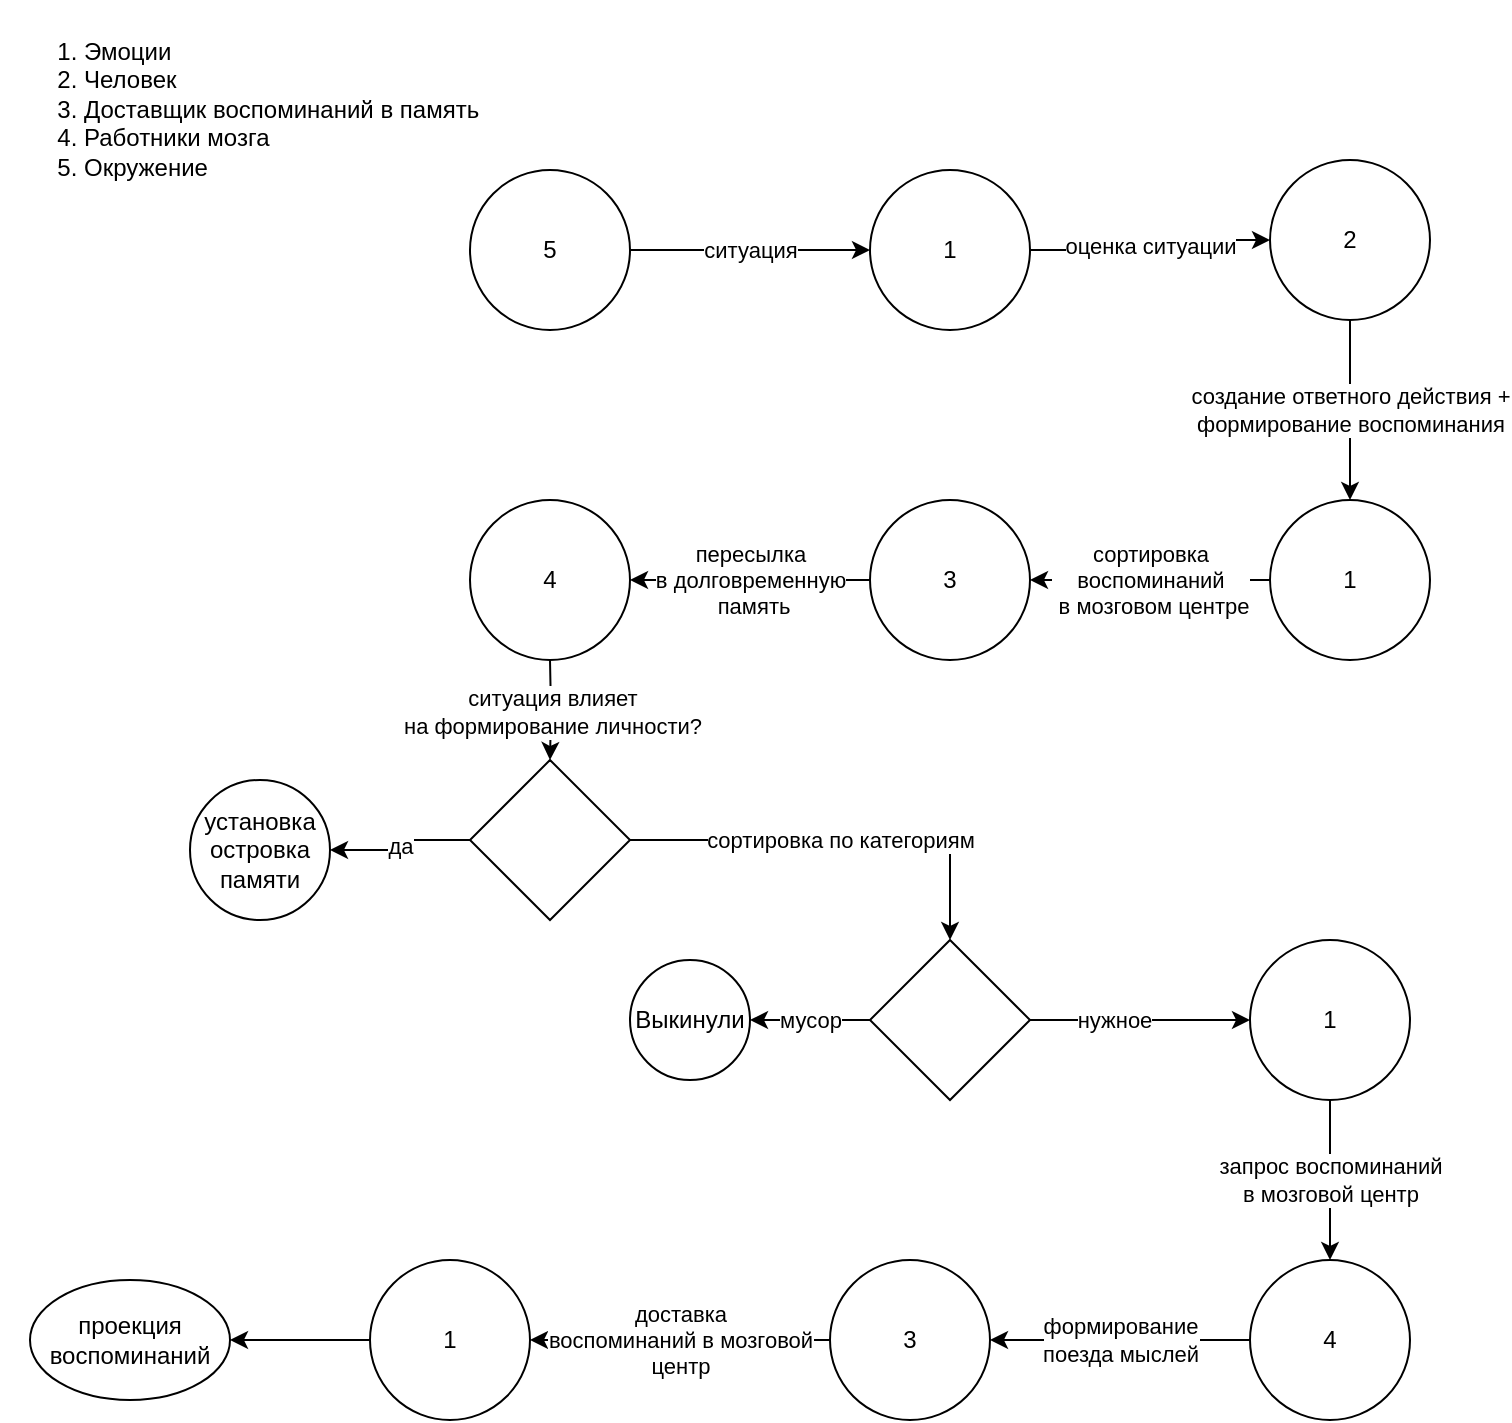 <mxfile version="14.3.2" type="github" pages="2"><diagram id="4DiQz8iv0jQuw5s-NedF" name="Page-1"><mxGraphModel dx="595" dy="803" grid="1" gridSize="10" guides="1" tooltips="1" connect="1" arrows="1" fold="1" page="1" pageScale="1" pageWidth="827" pageHeight="1169" math="0" shadow="0"><root><mxCell id="0"/><mxCell id="1" parent="0"/><mxCell id="4_OaVnUsonzPF34sOuJZ-83" value="ситуация" style="edgeStyle=orthogonalEdgeStyle;rounded=0;orthogonalLoop=1;jettySize=auto;html=1;" parent="1" source="4_OaVnUsonzPF34sOuJZ-84" target="4_OaVnUsonzPF34sOuJZ-86" edge="1"><mxGeometry relative="1" as="geometry"/></mxCell><mxCell id="4_OaVnUsonzPF34sOuJZ-84" value="5" style="ellipse;whiteSpace=wrap;html=1;aspect=fixed;" parent="1" vertex="1"><mxGeometry x="1120" y="405" width="80" height="80" as="geometry"/></mxCell><mxCell id="4_OaVnUsonzPF34sOuJZ-85" value="оценка ситуации" style="edgeStyle=orthogonalEdgeStyle;rounded=0;orthogonalLoop=1;jettySize=auto;html=1;" parent="1" source="4_OaVnUsonzPF34sOuJZ-86" target="4_OaVnUsonzPF34sOuJZ-88" edge="1"><mxGeometry relative="1" as="geometry"/></mxCell><mxCell id="4_OaVnUsonzPF34sOuJZ-86" value="1" style="ellipse;whiteSpace=wrap;html=1;aspect=fixed;" parent="1" vertex="1"><mxGeometry x="1320" y="405" width="80" height="80" as="geometry"/></mxCell><mxCell id="4_OaVnUsonzPF34sOuJZ-87" value="создание ответного действия + &lt;br&gt;формирование воспоминания" style="edgeStyle=orthogonalEdgeStyle;rounded=0;orthogonalLoop=1;jettySize=auto;html=1;" parent="1" source="4_OaVnUsonzPF34sOuJZ-88" target="4_OaVnUsonzPF34sOuJZ-90" edge="1"><mxGeometry relative="1" as="geometry"/></mxCell><mxCell id="4_OaVnUsonzPF34sOuJZ-88" value="2" style="ellipse;whiteSpace=wrap;html=1;aspect=fixed;" parent="1" vertex="1"><mxGeometry x="1520" y="400" width="80" height="80" as="geometry"/></mxCell><mxCell id="4_OaVnUsonzPF34sOuJZ-89" value="сортировка &lt;br&gt;воспоминаний&lt;br&gt;&amp;nbsp;в мозговом центре" style="edgeStyle=orthogonalEdgeStyle;rounded=0;orthogonalLoop=1;jettySize=auto;html=1;" parent="1" source="4_OaVnUsonzPF34sOuJZ-90" target="4_OaVnUsonzPF34sOuJZ-92" edge="1"><mxGeometry relative="1" as="geometry"/></mxCell><mxCell id="4_OaVnUsonzPF34sOuJZ-90" value="1" style="ellipse;whiteSpace=wrap;html=1;aspect=fixed;" parent="1" vertex="1"><mxGeometry x="1520" y="570" width="80" height="80" as="geometry"/></mxCell><mxCell id="4_OaVnUsonzPF34sOuJZ-91" value="пересылка &lt;br&gt;в долговременную&lt;br&gt;&amp;nbsp;память" style="edgeStyle=orthogonalEdgeStyle;rounded=0;orthogonalLoop=1;jettySize=auto;html=1;" parent="1" source="4_OaVnUsonzPF34sOuJZ-92" target="4_OaVnUsonzPF34sOuJZ-94" edge="1"><mxGeometry relative="1" as="geometry"><mxPoint x="1240" y="605" as="targetPoint"/></mxGeometry></mxCell><mxCell id="4_OaVnUsonzPF34sOuJZ-92" value="3" style="ellipse;whiteSpace=wrap;html=1;aspect=fixed;" parent="1" vertex="1"><mxGeometry x="1320" y="570" width="80" height="80" as="geometry"/></mxCell><mxCell id="4_OaVnUsonzPF34sOuJZ-94" value="4" style="ellipse;whiteSpace=wrap;html=1;aspect=fixed;" parent="1" vertex="1"><mxGeometry x="1120" y="570" width="80" height="80" as="geometry"/></mxCell><mxCell id="4_OaVnUsonzPF34sOuJZ-95" value="&lt;ol&gt;&lt;li&gt;Эмоции&lt;/li&gt;&lt;li&gt;Человек&lt;/li&gt;&lt;li&gt;Доставщик воспоминаний в память&lt;/li&gt;&lt;li&gt;Работники мозга&lt;/li&gt;&lt;li&gt;Окружение&lt;/li&gt;&lt;/ol&gt;" style="text;html=1;strokeColor=none;fillColor=none;align=left;verticalAlign=top;whiteSpace=wrap;rounded=0;" parent="1" vertex="1"><mxGeometry x="885" y="320" width="260" height="110" as="geometry"/></mxCell><mxCell id="OEJlp9YMuyXQGEyGMVvI-7" value="да" style="edgeStyle=orthogonalEdgeStyle;rounded=0;orthogonalLoop=1;jettySize=auto;html=1;exitX=0;exitY=0.5;exitDx=0;exitDy=0;" parent="1" source="OEJlp9YMuyXQGEyGMVvI-9" target="OEJlp9YMuyXQGEyGMVvI-8" edge="1"><mxGeometry relative="1" as="geometry"><mxPoint x="1120" y="725" as="sourcePoint"/></mxGeometry></mxCell><mxCell id="OEJlp9YMuyXQGEyGMVvI-8" value="установка островка памяти" style="ellipse;whiteSpace=wrap;html=1;" parent="1" vertex="1"><mxGeometry x="980" y="710" width="70" height="70" as="geometry"/></mxCell><mxCell id="OEJlp9YMuyXQGEyGMVvI-9" value="" style="rhombus;whiteSpace=wrap;html=1;" parent="1" vertex="1"><mxGeometry x="1120" y="700" width="80" height="80" as="geometry"/></mxCell><mxCell id="OEJlp9YMuyXQGEyGMVvI-10" value="ситуация влияет &lt;br&gt;на формирование личности?" style="edgeStyle=orthogonalEdgeStyle;rounded=0;orthogonalLoop=1;jettySize=auto;html=1;entryX=0.5;entryY=0;entryDx=0;entryDy=0;exitX=0.5;exitY=1;exitDx=0;exitDy=0;" parent="1" target="OEJlp9YMuyXQGEyGMVvI-9" edge="1"><mxGeometry relative="1" as="geometry"><mxPoint x="1160" y="650" as="sourcePoint"/><mxPoint x="1230.5" y="720" as="targetPoint"/></mxGeometry></mxCell><mxCell id="OEJlp9YMuyXQGEyGMVvI-16" value="сортировка по категориям" style="edgeStyle=orthogonalEdgeStyle;rounded=0;orthogonalLoop=1;jettySize=auto;html=1;entryX=0.5;entryY=0;entryDx=0;entryDy=0;exitX=1;exitY=0.5;exitDx=0;exitDy=0;" parent="1" source="OEJlp9YMuyXQGEyGMVvI-9" target="OEJlp9YMuyXQGEyGMVvI-20" edge="1"><mxGeometry relative="1" as="geometry"><mxPoint x="1269.5" y="740" as="sourcePoint"/><mxPoint x="1269.5" y="820" as="targetPoint"/></mxGeometry></mxCell><mxCell id="OEJlp9YMuyXQGEyGMVvI-17" value="нужное" style="edgeStyle=orthogonalEdgeStyle;rounded=0;orthogonalLoop=1;jettySize=auto;html=1;exitX=1;exitY=0.5;exitDx=0;exitDy=0;entryX=0;entryY=0.5;entryDx=0;entryDy=0;" parent="1" source="OEJlp9YMuyXQGEyGMVvI-20" target="OEJlp9YMuyXQGEyGMVvI-21" edge="1"><mxGeometry x="-0.25" relative="1" as="geometry"><mxPoint x="1360" y="815" as="sourcePoint"/><mxPoint x="1440" y="830" as="targetPoint"/><mxPoint as="offset"/></mxGeometry></mxCell><mxCell id="OEJlp9YMuyXQGEyGMVvI-18" value="мусор" style="edgeStyle=orthogonalEdgeStyle;rounded=0;orthogonalLoop=1;jettySize=auto;html=1;exitX=0;exitY=0.5;exitDx=0;exitDy=0;" parent="1" source="OEJlp9YMuyXQGEyGMVvI-20" target="OEJlp9YMuyXQGEyGMVvI-19" edge="1"><mxGeometry relative="1" as="geometry"><mxPoint x="1280" y="815" as="sourcePoint"/></mxGeometry></mxCell><mxCell id="OEJlp9YMuyXQGEyGMVvI-19" value="Выкинули" style="ellipse;whiteSpace=wrap;html=1;" parent="1" vertex="1"><mxGeometry x="1200" y="800" width="60" height="60" as="geometry"/></mxCell><mxCell id="OEJlp9YMuyXQGEyGMVvI-20" value="" style="rhombus;whiteSpace=wrap;html=1;" parent="1" vertex="1"><mxGeometry x="1320" y="790" width="80" height="80" as="geometry"/></mxCell><mxCell id="OEJlp9YMuyXQGEyGMVvI-21" value="1" style="ellipse;whiteSpace=wrap;html=1;aspect=fixed;" parent="1" vertex="1"><mxGeometry x="1510" y="790" width="80" height="80" as="geometry"/></mxCell><mxCell id="OEJlp9YMuyXQGEyGMVvI-22" value="запрос воспоминаний&lt;br&gt;в мозговой центр" style="edgeStyle=orthogonalEdgeStyle;rounded=0;orthogonalLoop=1;jettySize=auto;html=1;exitX=0.5;exitY=1;exitDx=0;exitDy=0;entryX=0;entryY=0.5;entryDx=0;entryDy=0;" parent="1" source="OEJlp9YMuyXQGEyGMVvI-21" target="OEJlp9YMuyXQGEyGMVvI-23" edge="1"><mxGeometry relative="1" as="geometry"><mxPoint x="1370" y="840" as="sourcePoint"/><mxPoint x="1560" y="930" as="targetPoint"/><mxPoint as="offset"/></mxGeometry></mxCell><mxCell id="OEJlp9YMuyXQGEyGMVvI-23" value="4" style="ellipse;whiteSpace=wrap;html=1;aspect=fixed;direction=south;" parent="1" vertex="1"><mxGeometry x="1510" y="950" width="80" height="80" as="geometry"/></mxCell><mxCell id="OEJlp9YMuyXQGEyGMVvI-25" value="формирование &lt;br&gt;поезда мыслей" style="edgeStyle=orthogonalEdgeStyle;rounded=0;orthogonalLoop=1;jettySize=auto;html=1;exitX=0.5;exitY=1;exitDx=0;exitDy=0;entryX=0.5;entryY=0;entryDx=0;entryDy=0;" parent="1" source="OEJlp9YMuyXQGEyGMVvI-23" target="OEJlp9YMuyXQGEyGMVvI-26" edge="1"><mxGeometry relative="1" as="geometry"><mxPoint x="1380" y="990" as="targetPoint"/><mxPoint x="1340" y="630" as="sourcePoint"/><mxPoint as="offset"/></mxGeometry></mxCell><mxCell id="OEJlp9YMuyXQGEyGMVvI-26" value="3" style="ellipse;whiteSpace=wrap;html=1;aspect=fixed;direction=south;" parent="1" vertex="1"><mxGeometry x="1300" y="950" width="80" height="80" as="geometry"/></mxCell><mxCell id="OEJlp9YMuyXQGEyGMVvI-27" value="доставка &lt;br&gt;воспоминаний в мозговой&lt;br&gt;центр" style="edgeStyle=orthogonalEdgeStyle;rounded=0;orthogonalLoop=1;jettySize=auto;html=1;exitX=0.5;exitY=1;exitDx=0;exitDy=0;entryX=1;entryY=0.5;entryDx=0;entryDy=0;" parent="1" source="OEJlp9YMuyXQGEyGMVvI-26" target="OEJlp9YMuyXQGEyGMVvI-28" edge="1"><mxGeometry relative="1" as="geometry"><mxPoint x="1150" y="990" as="targetPoint"/><mxPoint x="1130" y="630" as="sourcePoint"/><mxPoint as="offset"/></mxGeometry></mxCell><mxCell id="OEJlp9YMuyXQGEyGMVvI-28" value="1" style="ellipse;whiteSpace=wrap;html=1;aspect=fixed;" parent="1" vertex="1"><mxGeometry x="1070" y="950" width="80" height="80" as="geometry"/></mxCell><mxCell id="OEJlp9YMuyXQGEyGMVvI-29" value="проекция воспоминаний" style="ellipse;whiteSpace=wrap;html=1;" parent="1" vertex="1"><mxGeometry x="900" y="960" width="100" height="60" as="geometry"/></mxCell><mxCell id="OEJlp9YMuyXQGEyGMVvI-30" value="" style="edgeStyle=orthogonalEdgeStyle;rounded=0;orthogonalLoop=1;jettySize=auto;html=1;exitX=0;exitY=0.5;exitDx=0;exitDy=0;entryX=1;entryY=0.5;entryDx=0;entryDy=0;" parent="1" source="OEJlp9YMuyXQGEyGMVvI-28" target="OEJlp9YMuyXQGEyGMVvI-29" edge="1"><mxGeometry x="-0.067" relative="1" as="geometry"><mxPoint x="1160" y="1000" as="targetPoint"/><mxPoint x="1310" y="1000" as="sourcePoint"/><mxPoint as="offset"/></mxGeometry></mxCell></root></mxGraphModel></diagram><diagram id="_96XcZxO7OwT9sEOKZJD" name="Page-2"><mxGraphModel dx="1502" dy="632" grid="1" gridSize="10" guides="1" tooltips="1" connect="1" arrows="1" fold="1" page="1" pageScale="1" pageWidth="827" pageHeight="1169" math="0" shadow="0"><root><mxCell id="Cl8Ec8ZEMc3gy8PCs_Au-0"/><mxCell id="Cl8Ec8ZEMc3gy8PCs_Au-1" parent="Cl8Ec8ZEMc3gy8PCs_Au-0"/><mxCell id="ovsshqce6XADDTT6yqjE-0" style="edgeStyle=orthogonalEdgeStyle;rounded=0;orthogonalLoop=1;jettySize=auto;html=1;entryX=0;entryY=0.5;entryDx=0;entryDy=0;" edge="1" parent="Cl8Ec8ZEMc3gy8PCs_Au-1" source="ovsshqce6XADDTT6yqjE-4" target="ovsshqce6XADDTT6yqjE-23"><mxGeometry relative="1" as="geometry"><Array as="points"><mxPoint x="520" y="190"/><mxPoint x="520" y="300"/></Array></mxGeometry></mxCell><mxCell id="ovsshqce6XADDTT6yqjE-1" style="edgeStyle=orthogonalEdgeStyle;rounded=0;orthogonalLoop=1;jettySize=auto;html=1;entryX=0;entryY=0.5;entryDx=0;entryDy=0;" edge="1" parent="Cl8Ec8ZEMc3gy8PCs_Au-1" source="ovsshqce6XADDTT6yqjE-4" target="ovsshqce6XADDTT6yqjE-26"><mxGeometry relative="1" as="geometry"><Array as="points"><mxPoint x="504" y="190"/><mxPoint x="504" y="165"/></Array></mxGeometry></mxCell><mxCell id="ovsshqce6XADDTT6yqjE-2" style="edgeStyle=orthogonalEdgeStyle;rounded=0;orthogonalLoop=1;jettySize=auto;html=1;entryX=0;entryY=0.5;entryDx=0;entryDy=0;" edge="1" parent="Cl8Ec8ZEMc3gy8PCs_Au-1" target="ovsshqce6XADDTT6yqjE-24"><mxGeometry relative="1" as="geometry"><mxPoint x="470" y="190" as="sourcePoint"/><Array as="points"><mxPoint x="520" y="190"/><mxPoint x="520" y="240"/></Array></mxGeometry></mxCell><mxCell id="ovsshqce6XADDTT6yqjE-3" style="edgeStyle=orthogonalEdgeStyle;rounded=0;orthogonalLoop=1;jettySize=auto;html=1;entryX=0;entryY=0.5;entryDx=0;entryDy=0;" edge="1" parent="Cl8Ec8ZEMc3gy8PCs_Au-1" source="ovsshqce6XADDTT6yqjE-4" target="ovsshqce6XADDTT6yqjE-22"><mxGeometry relative="1" as="geometry"><Array as="points"><mxPoint x="504" y="190"/><mxPoint x="504" y="110"/></Array></mxGeometry></mxCell><mxCell id="ovsshqce6XADDTT6yqjE-4" value="Эмоции&lt;br&gt;" style="shape=umlActor;verticalLabelPosition=bottom;verticalAlign=top;html=1;outlineConnect=0;" vertex="1" parent="Cl8Ec8ZEMc3gy8PCs_Au-1"><mxGeometry x="414" y="150" width="30" height="60" as="geometry"/></mxCell><mxCell id="ovsshqce6XADDTT6yqjE-5" style="edgeStyle=orthogonalEdgeStyle;rounded=0;orthogonalLoop=1;jettySize=auto;html=1;entryX=1;entryY=0.5;entryDx=0;entryDy=0;" edge="1" parent="Cl8Ec8ZEMc3gy8PCs_Au-1" source="ovsshqce6XADDTT6yqjE-6" target="ovsshqce6XADDTT6yqjE-23"><mxGeometry relative="1" as="geometry"/></mxCell><mxCell id="ovsshqce6XADDTT6yqjE-6" value="гг" style="shape=umlActor;verticalLabelPosition=bottom;verticalAlign=top;html=1;outlineConnect=0;" vertex="1" parent="Cl8Ec8ZEMc3gy8PCs_Au-1"><mxGeometry x="810" y="215" width="30" height="60" as="geometry"/></mxCell><mxCell id="ovsshqce6XADDTT6yqjE-7" style="edgeStyle=orthogonalEdgeStyle;rounded=0;orthogonalLoop=1;jettySize=auto;html=1;exitX=0;exitY=0.333;exitDx=0;exitDy=0;exitPerimeter=0;entryX=1;entryY=0.5;entryDx=0;entryDy=0;" edge="1" parent="Cl8Ec8ZEMc3gy8PCs_Au-1" source="ovsshqce6XADDTT6yqjE-11" target="ovsshqce6XADDTT6yqjE-12"><mxGeometry relative="1" as="geometry"><Array as="points"><mxPoint x="810" y="340"/><mxPoint x="760" y="340"/><mxPoint x="760" y="355"/></Array></mxGeometry></mxCell><mxCell id="ovsshqce6XADDTT6yqjE-8" style="edgeStyle=orthogonalEdgeStyle;rounded=0;orthogonalLoop=1;jettySize=auto;html=1;entryX=1;entryY=0.5;entryDx=0;entryDy=0;" edge="1" parent="Cl8Ec8ZEMc3gy8PCs_Au-1" source="ovsshqce6XADDTT6yqjE-11" target="ovsshqce6XADDTT6yqjE-13"><mxGeometry relative="1" as="geometry"><Array as="points"><mxPoint x="761" y="340"/><mxPoint x="761" y="385"/></Array></mxGeometry></mxCell><mxCell id="ovsshqce6XADDTT6yqjE-9" style="edgeStyle=orthogonalEdgeStyle;rounded=0;orthogonalLoop=1;jettySize=auto;html=1;entryX=1;entryY=0.5;entryDx=0;entryDy=0;" edge="1" parent="Cl8Ec8ZEMc3gy8PCs_Au-1" source="ovsshqce6XADDTT6yqjE-11" target="ovsshqce6XADDTT6yqjE-25"><mxGeometry relative="1" as="geometry"><Array as="points"><mxPoint x="760" y="340"/><mxPoint x="760" y="455"/></Array></mxGeometry></mxCell><mxCell id="ovsshqce6XADDTT6yqjE-10" style="edgeStyle=orthogonalEdgeStyle;rounded=0;orthogonalLoop=1;jettySize=auto;html=1;entryX=1;entryY=0.5;entryDx=0;entryDy=0;" edge="1" parent="Cl8Ec8ZEMc3gy8PCs_Au-1" source="ovsshqce6XADDTT6yqjE-11" target="ovsshqce6XADDTT6yqjE-14"><mxGeometry relative="1" as="geometry"><Array as="points"><mxPoint x="760" y="340"/><mxPoint x="760" y="415"/></Array></mxGeometry></mxCell><mxCell id="ovsshqce6XADDTT6yqjE-11" value="Staff" style="shape=umlActor;verticalLabelPosition=bottom;verticalAlign=top;html=1;outlineConnect=0;" vertex="1" parent="Cl8Ec8ZEMc3gy8PCs_Au-1"><mxGeometry x="810" y="310" width="30" height="60" as="geometry"/></mxCell><mxCell id="ovsshqce6XADDTT6yqjE-12" value="Сортировка воспоминаний" style="ellipse;whiteSpace=wrap;html=1;" vertex="1" parent="Cl8Ec8ZEMc3gy8PCs_Au-1"><mxGeometry x="430" y="330" width="120" height="50" as="geometry"/></mxCell><mxCell id="ovsshqce6XADDTT6yqjE-13" value="Управление поездом мысли" style="ellipse;whiteSpace=wrap;html=1;" vertex="1" parent="Cl8Ec8ZEMc3gy8PCs_Au-1"><mxGeometry x="572" y="360" width="140" height="50" as="geometry"/></mxCell><mxCell id="ovsshqce6XADDTT6yqjE-14" value="Охрана подсознательных страхов" style="ellipse;whiteSpace=wrap;html=1;" vertex="1" parent="Cl8Ec8ZEMc3gy8PCs_Au-1"><mxGeometry x="430" y="390" width="120" height="50" as="geometry"/></mxCell><mxCell id="ovsshqce6XADDTT6yqjE-15" value="Сортировка воспоминаний" style="ellipse;whiteSpace=wrap;html=1;" vertex="1" parent="Cl8Ec8ZEMc3gy8PCs_Au-1"><mxGeometry x="490" y="665" width="120" height="50" as="geometry"/></mxCell><mxCell id="ovsshqce6XADDTT6yqjE-16" style="edgeStyle=orthogonalEdgeStyle;rounded=0;orthogonalLoop=1;jettySize=auto;html=1;exitX=1;exitY=0.5;exitDx=0;exitDy=0;entryX=0.5;entryY=0;entryDx=0;entryDy=0;" edge="1" parent="Cl8Ec8ZEMc3gy8PCs_Au-1" source="ovsshqce6XADDTT6yqjE-17" target="ovsshqce6XADDTT6yqjE-15"><mxGeometry relative="1" as="geometry"/></mxCell><mxCell id="ovsshqce6XADDTT6yqjE-17" value="Удаление воспоминаний" style="ellipse;whiteSpace=wrap;html=1;" vertex="1" parent="Cl8Ec8ZEMc3gy8PCs_Au-1"><mxGeometry x="360" y="600" width="120" height="50" as="geometry"/></mxCell><mxCell id="ovsshqce6XADDTT6yqjE-18" style="edgeStyle=orthogonalEdgeStyle;rounded=0;orthogonalLoop=1;jettySize=auto;html=1;exitX=0.5;exitY=1;exitDx=0;exitDy=0;entryX=1;entryY=0.5;entryDx=0;entryDy=0;" edge="1" parent="Cl8Ec8ZEMc3gy8PCs_Au-1" source="ovsshqce6XADDTT6yqjE-19" target="ovsshqce6XADDTT6yqjE-15"><mxGeometry relative="1" as="geometry"/></mxCell><mxCell id="ovsshqce6XADDTT6yqjE-19" value="Отправка дневных грёз" style="ellipse;whiteSpace=wrap;html=1;" vertex="1" parent="Cl8Ec8ZEMc3gy8PCs_Au-1"><mxGeometry x="610" y="600" width="120" height="50" as="geometry"/></mxCell><mxCell id="ovsshqce6XADDTT6yqjE-20" style="edgeStyle=orthogonalEdgeStyle;rounded=0;orthogonalLoop=1;jettySize=auto;html=1;exitX=1;exitY=0.5;exitDx=0;exitDy=0;entryX=0.5;entryY=1;entryDx=0;entryDy=0;" edge="1" parent="Cl8Ec8ZEMc3gy8PCs_Au-1" source="ovsshqce6XADDTT6yqjE-21" target="ovsshqce6XADDTT6yqjE-15"><mxGeometry relative="1" as="geometry"/></mxCell><mxCell id="ovsshqce6XADDTT6yqjE-21" value="Сортировка воспоминаний на подгруппы" style="ellipse;whiteSpace=wrap;html=1;" vertex="1" parent="Cl8Ec8ZEMc3gy8PCs_Au-1"><mxGeometry x="360" y="725" width="120" height="50" as="geometry"/></mxCell><mxCell id="ovsshqce6XADDTT6yqjE-22" value="Дежурство на снах" style="ellipse;whiteSpace=wrap;html=1;" vertex="1" parent="Cl8Ec8ZEMc3gy8PCs_Au-1"><mxGeometry x="563" y="85" width="120" height="50" as="geometry"/></mxCell><mxCell id="ovsshqce6XADDTT6yqjE-23" value="Принятие решений" style="ellipse;whiteSpace=wrap;html=1;" vertex="1" parent="Cl8Ec8ZEMc3gy8PCs_Au-1"><mxGeometry x="563" y="275" width="120" height="50" as="geometry"/></mxCell><mxCell id="ovsshqce6XADDTT6yqjE-24" value="Развитие островков памяти&amp;nbsp;" style="ellipse;whiteSpace=wrap;html=1;" vertex="1" parent="Cl8Ec8ZEMc3gy8PCs_Au-1"><mxGeometry x="563" y="215" width="120" height="50" as="geometry"/></mxCell><mxCell id="ovsshqce6XADDTT6yqjE-25" value="Вся работа в долговременной памяти" style="ellipse;whiteSpace=wrap;html=1;" vertex="1" parent="Cl8Ec8ZEMc3gy8PCs_Au-1"><mxGeometry x="582" y="430" width="120" height="50" as="geometry"/></mxCell><mxCell id="ovsshqce6XADDTT6yqjE-26" value="Вся работа в мозговом центре" style="ellipse;whiteSpace=wrap;html=1;" vertex="1" parent="Cl8Ec8ZEMc3gy8PCs_Au-1"><mxGeometry x="563" y="140" width="120" height="50" as="geometry"/></mxCell></root></mxGraphModel></diagram></mxfile>